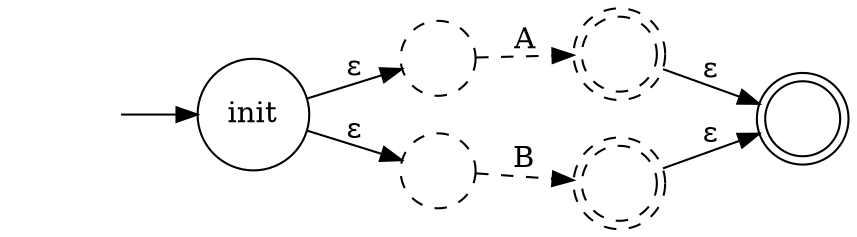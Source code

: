 digraph {

rankdir = LR ;

start[label = "", shape = "plaintext"]

init[label = "init", shape = "circle"] ;
a1[label = "", style = "dashed", shape = "circle"] ;
a2[label = "", style = "dashed", shape = "doublecircle"] ;
b1[label = "", style = "dashed", shape = "circle"] ;
b2[label = "", style = "dashed", shape = "doublecircle"] ;
end[label = "", shape = "doublecircle"] ;

start -> init ;

init -> a1 [label = "ε"] ;
init -> b1 [label = "ε"] ;
a1 -> a2 [label = "A", style = "dashed"] ;
b1 -> b2 [label = "B", style = "dashed"] ;
a2 -> end  [label = "ε"] ;
b2 -> end  [label = "ε"] ;

}

